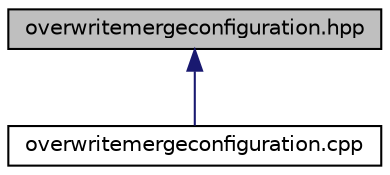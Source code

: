 digraph "overwritemergeconfiguration.hpp"
{
 // LATEX_PDF_SIZE
  edge [fontname="Helvetica",fontsize="10",labelfontname="Helvetica",labelfontsize="10"];
  node [fontname="Helvetica",fontsize="10",shape=record];
  Node1 [label="overwritemergeconfiguration.hpp",height=0.2,width=0.4,color="black", fillcolor="grey75", style="filled", fontcolor="black",tooltip="A configuration for a simple automerge and guaranteed conflict resolution by one side."];
  Node1 -> Node2 [dir="back",color="midnightblue",fontsize="10",style="solid"];
  Node2 [label="overwritemergeconfiguration.cpp",height=0.2,width=0.4,color="black", fillcolor="white", style="filled",URL="$overwritemergeconfiguration_8cpp.html",tooltip=" "];
}
